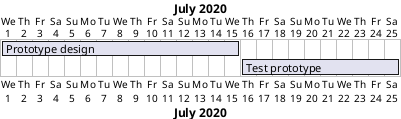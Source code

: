 @startgantt
[Prototype design] lasts 15 days
[Test prototype] lasts 10 days
Project starts 2020-07-01
[Prototype design] starts 2020-07-01
[Test prototype] starts 2020-07-16
@endgantt
